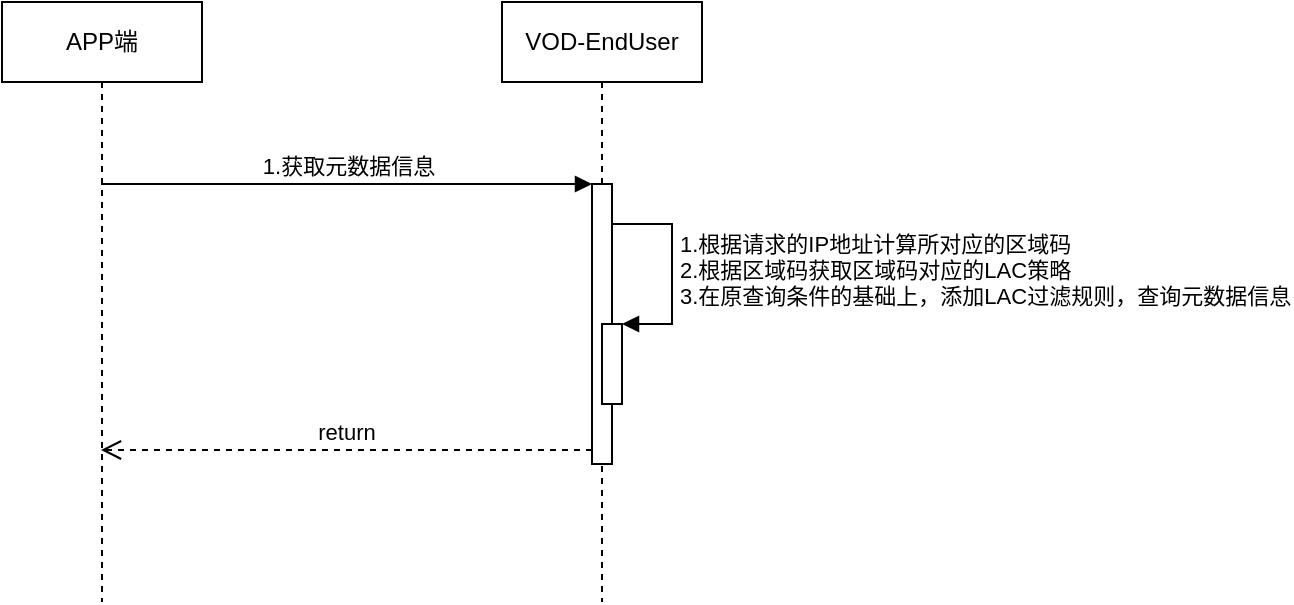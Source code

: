 <mxfile version="20.8.5" type="github">
  <diagram id="Hg2Uol-qH3B6pOBQ33_o" name="终端用户获取元数据信息">
    <mxGraphModel dx="1434" dy="773" grid="1" gridSize="10" guides="1" tooltips="1" connect="1" arrows="1" fold="1" page="1" pageScale="1" pageWidth="1827" pageHeight="1569" math="0" shadow="0">
      <root>
        <mxCell id="0" />
        <mxCell id="1" parent="0" />
        <mxCell id="ljVgEYi33NW6QD3g7wLq-1" value="APP端" style="shape=umlLifeline;perimeter=lifelinePerimeter;whiteSpace=wrap;html=1;container=1;collapsible=0;recursiveResize=0;outlineConnect=0;" vertex="1" parent="1">
          <mxGeometry x="310" y="120" width="100" height="300" as="geometry" />
        </mxCell>
        <mxCell id="ljVgEYi33NW6QD3g7wLq-2" value="VOD-EndUser" style="shape=umlLifeline;perimeter=lifelinePerimeter;whiteSpace=wrap;html=1;container=1;collapsible=0;recursiveResize=0;outlineConnect=0;" vertex="1" parent="1">
          <mxGeometry x="560" y="120" width="100" height="300" as="geometry" />
        </mxCell>
        <mxCell id="ljVgEYi33NW6QD3g7wLq-3" value="" style="html=1;points=[];perimeter=orthogonalPerimeter;" vertex="1" parent="ljVgEYi33NW6QD3g7wLq-2">
          <mxGeometry x="45" y="91" width="10" height="140" as="geometry" />
        </mxCell>
        <mxCell id="ljVgEYi33NW6QD3g7wLq-6" value="" style="html=1;points=[];perimeter=orthogonalPerimeter;" vertex="1" parent="ljVgEYi33NW6QD3g7wLq-2">
          <mxGeometry x="50" y="161" width="10" height="40" as="geometry" />
        </mxCell>
        <mxCell id="ljVgEYi33NW6QD3g7wLq-7" value="1.根据请求的IP地址计算所对应的区域码&lt;br&gt;2.根据区域码获取区域码对应的LAC策略&lt;br&gt;3.在原查询条件的基础上，添加LAC过滤规则，查询元数据信息" style="edgeStyle=orthogonalEdgeStyle;html=1;align=left;spacingLeft=2;endArrow=block;rounded=0;entryX=1;entryY=0;" edge="1" target="ljVgEYi33NW6QD3g7wLq-6" parent="ljVgEYi33NW6QD3g7wLq-2">
          <mxGeometry relative="1" as="geometry">
            <mxPoint x="55" y="111" as="sourcePoint" />
            <Array as="points">
              <mxPoint x="85" y="111" />
            </Array>
          </mxGeometry>
        </mxCell>
        <mxCell id="ljVgEYi33NW6QD3g7wLq-4" value="1.获取元数据信息" style="html=1;verticalAlign=bottom;endArrow=block;entryX=0;entryY=0;rounded=0;" edge="1" target="ljVgEYi33NW6QD3g7wLq-3" parent="1">
          <mxGeometry relative="1" as="geometry">
            <mxPoint x="359.5" y="211.0" as="sourcePoint" />
          </mxGeometry>
        </mxCell>
        <mxCell id="ljVgEYi33NW6QD3g7wLq-5" value="return" style="html=1;verticalAlign=bottom;endArrow=open;dashed=1;endSize=8;exitX=0;exitY=0.95;rounded=0;" edge="1" source="ljVgEYi33NW6QD3g7wLq-3" parent="1">
          <mxGeometry relative="1" as="geometry">
            <mxPoint x="359.5" y="344" as="targetPoint" />
          </mxGeometry>
        </mxCell>
      </root>
    </mxGraphModel>
  </diagram>
</mxfile>
